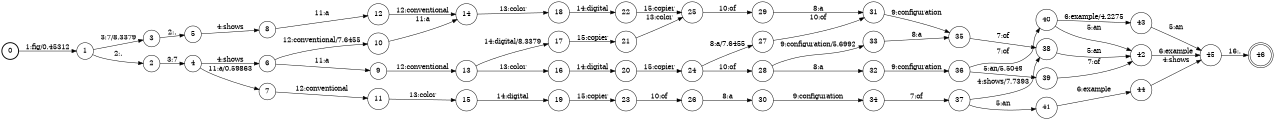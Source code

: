 digraph FST {
rankdir = LR;
size = "8.5,11";
label = "";
center = 1;
orientation = Portrait;
ranksep = "0.4";
nodesep = "0.25";
0 [label = "0", shape = circle, style = bold, fontsize = 14]
	0 -> 1 [label = "1:fig/0.45312", fontsize = 14];
1 [label = "1", shape = circle, style = solid, fontsize = 14]
	1 -> 2 [label = "2:.", fontsize = 14];
	1 -> 3 [label = "3:7/8.3379", fontsize = 14];
2 [label = "2", shape = circle, style = solid, fontsize = 14]
	2 -> 4 [label = "3:7", fontsize = 14];
3 [label = "3", shape = circle, style = solid, fontsize = 14]
	3 -> 5 [label = "2:.", fontsize = 14];
4 [label = "4", shape = circle, style = solid, fontsize = 14]
	4 -> 6 [label = "4:shows", fontsize = 14];
	4 -> 7 [label = "11:a/0.59863", fontsize = 14];
5 [label = "5", shape = circle, style = solid, fontsize = 14]
	5 -> 8 [label = "4:shows", fontsize = 14];
6 [label = "6", shape = circle, style = solid, fontsize = 14]
	6 -> 9 [label = "11:a", fontsize = 14];
	6 -> 10 [label = "12:conventional/7.6455", fontsize = 14];
7 [label = "7", shape = circle, style = solid, fontsize = 14]
	7 -> 11 [label = "12:conventional", fontsize = 14];
8 [label = "8", shape = circle, style = solid, fontsize = 14]
	8 -> 12 [label = "11:a", fontsize = 14];
9 [label = "9", shape = circle, style = solid, fontsize = 14]
	9 -> 13 [label = "12:conventional", fontsize = 14];
10 [label = "10", shape = circle, style = solid, fontsize = 14]
	10 -> 14 [label = "11:a", fontsize = 14];
11 [label = "11", shape = circle, style = solid, fontsize = 14]
	11 -> 15 [label = "13:color", fontsize = 14];
12 [label = "12", shape = circle, style = solid, fontsize = 14]
	12 -> 14 [label = "12:conventional", fontsize = 14];
13 [label = "13", shape = circle, style = solid, fontsize = 14]
	13 -> 16 [label = "13:color", fontsize = 14];
	13 -> 17 [label = "14:digital/8.3379", fontsize = 14];
14 [label = "14", shape = circle, style = solid, fontsize = 14]
	14 -> 18 [label = "13:color", fontsize = 14];
15 [label = "15", shape = circle, style = solid, fontsize = 14]
	15 -> 19 [label = "14:digital", fontsize = 14];
16 [label = "16", shape = circle, style = solid, fontsize = 14]
	16 -> 20 [label = "14:digital", fontsize = 14];
17 [label = "17", shape = circle, style = solid, fontsize = 14]
	17 -> 21 [label = "15:copier", fontsize = 14];
18 [label = "18", shape = circle, style = solid, fontsize = 14]
	18 -> 22 [label = "14:digital", fontsize = 14];
19 [label = "19", shape = circle, style = solid, fontsize = 14]
	19 -> 23 [label = "15:copier", fontsize = 14];
20 [label = "20", shape = circle, style = solid, fontsize = 14]
	20 -> 24 [label = "15:copier", fontsize = 14];
21 [label = "21", shape = circle, style = solid, fontsize = 14]
	21 -> 25 [label = "13:color", fontsize = 14];
22 [label = "22", shape = circle, style = solid, fontsize = 14]
	22 -> 25 [label = "15:copier", fontsize = 14];
23 [label = "23", shape = circle, style = solid, fontsize = 14]
	23 -> 26 [label = "10:of", fontsize = 14];
24 [label = "24", shape = circle, style = solid, fontsize = 14]
	24 -> 28 [label = "10:of", fontsize = 14];
	24 -> 27 [label = "8:a/7.6455", fontsize = 14];
25 [label = "25", shape = circle, style = solid, fontsize = 14]
	25 -> 29 [label = "10:of", fontsize = 14];
26 [label = "26", shape = circle, style = solid, fontsize = 14]
	26 -> 30 [label = "8:a", fontsize = 14];
27 [label = "27", shape = circle, style = solid, fontsize = 14]
	27 -> 31 [label = "10:of", fontsize = 14];
28 [label = "28", shape = circle, style = solid, fontsize = 14]
	28 -> 33 [label = "9:configuration/5.6992", fontsize = 14];
	28 -> 32 [label = "8:a", fontsize = 14];
29 [label = "29", shape = circle, style = solid, fontsize = 14]
	29 -> 31 [label = "8:a", fontsize = 14];
30 [label = "30", shape = circle, style = solid, fontsize = 14]
	30 -> 34 [label = "9:configuration", fontsize = 14];
31 [label = "31", shape = circle, style = solid, fontsize = 14]
	31 -> 35 [label = "9:configuration", fontsize = 14];
32 [label = "32", shape = circle, style = solid, fontsize = 14]
	32 -> 36 [label = "9:configuration", fontsize = 14];
33 [label = "33", shape = circle, style = solid, fontsize = 14]
	33 -> 35 [label = "8:a", fontsize = 14];
34 [label = "34", shape = circle, style = solid, fontsize = 14]
	34 -> 37 [label = "7:of", fontsize = 14];
35 [label = "35", shape = circle, style = solid, fontsize = 14]
	35 -> 38 [label = "7:of", fontsize = 14];
36 [label = "36", shape = circle, style = solid, fontsize = 14]
	36 -> 39 [label = "5:an/5.5049", fontsize = 14];
	36 -> 40 [label = "7:of", fontsize = 14];
37 [label = "37", shape = circle, style = solid, fontsize = 14]
	37 -> 38 [label = "4:shows/7.7393", fontsize = 14];
	37 -> 41 [label = "5:an", fontsize = 14];
38 [label = "38", shape = circle, style = solid, fontsize = 14]
	38 -> 42 [label = "5:an", fontsize = 14];
39 [label = "39", shape = circle, style = solid, fontsize = 14]
	39 -> 42 [label = "7:of", fontsize = 14];
40 [label = "40", shape = circle, style = solid, fontsize = 14]
	40 -> 42 [label = "5:an", fontsize = 14];
	40 -> 43 [label = "6:example/4.2275", fontsize = 14];
41 [label = "41", shape = circle, style = solid, fontsize = 14]
	41 -> 44 [label = "6:example", fontsize = 14];
42 [label = "42", shape = circle, style = solid, fontsize = 14]
	42 -> 45 [label = "6:example", fontsize = 14];
43 [label = "43", shape = circle, style = solid, fontsize = 14]
	43 -> 45 [label = "5:an", fontsize = 14];
44 [label = "44", shape = circle, style = solid, fontsize = 14]
	44 -> 45 [label = "4:shows", fontsize = 14];
45 [label = "45", shape = circle, style = solid, fontsize = 14]
	45 -> 46 [label = "16:.", fontsize = 14];
46 [label = "46", shape = doublecircle, style = solid, fontsize = 14]
}
